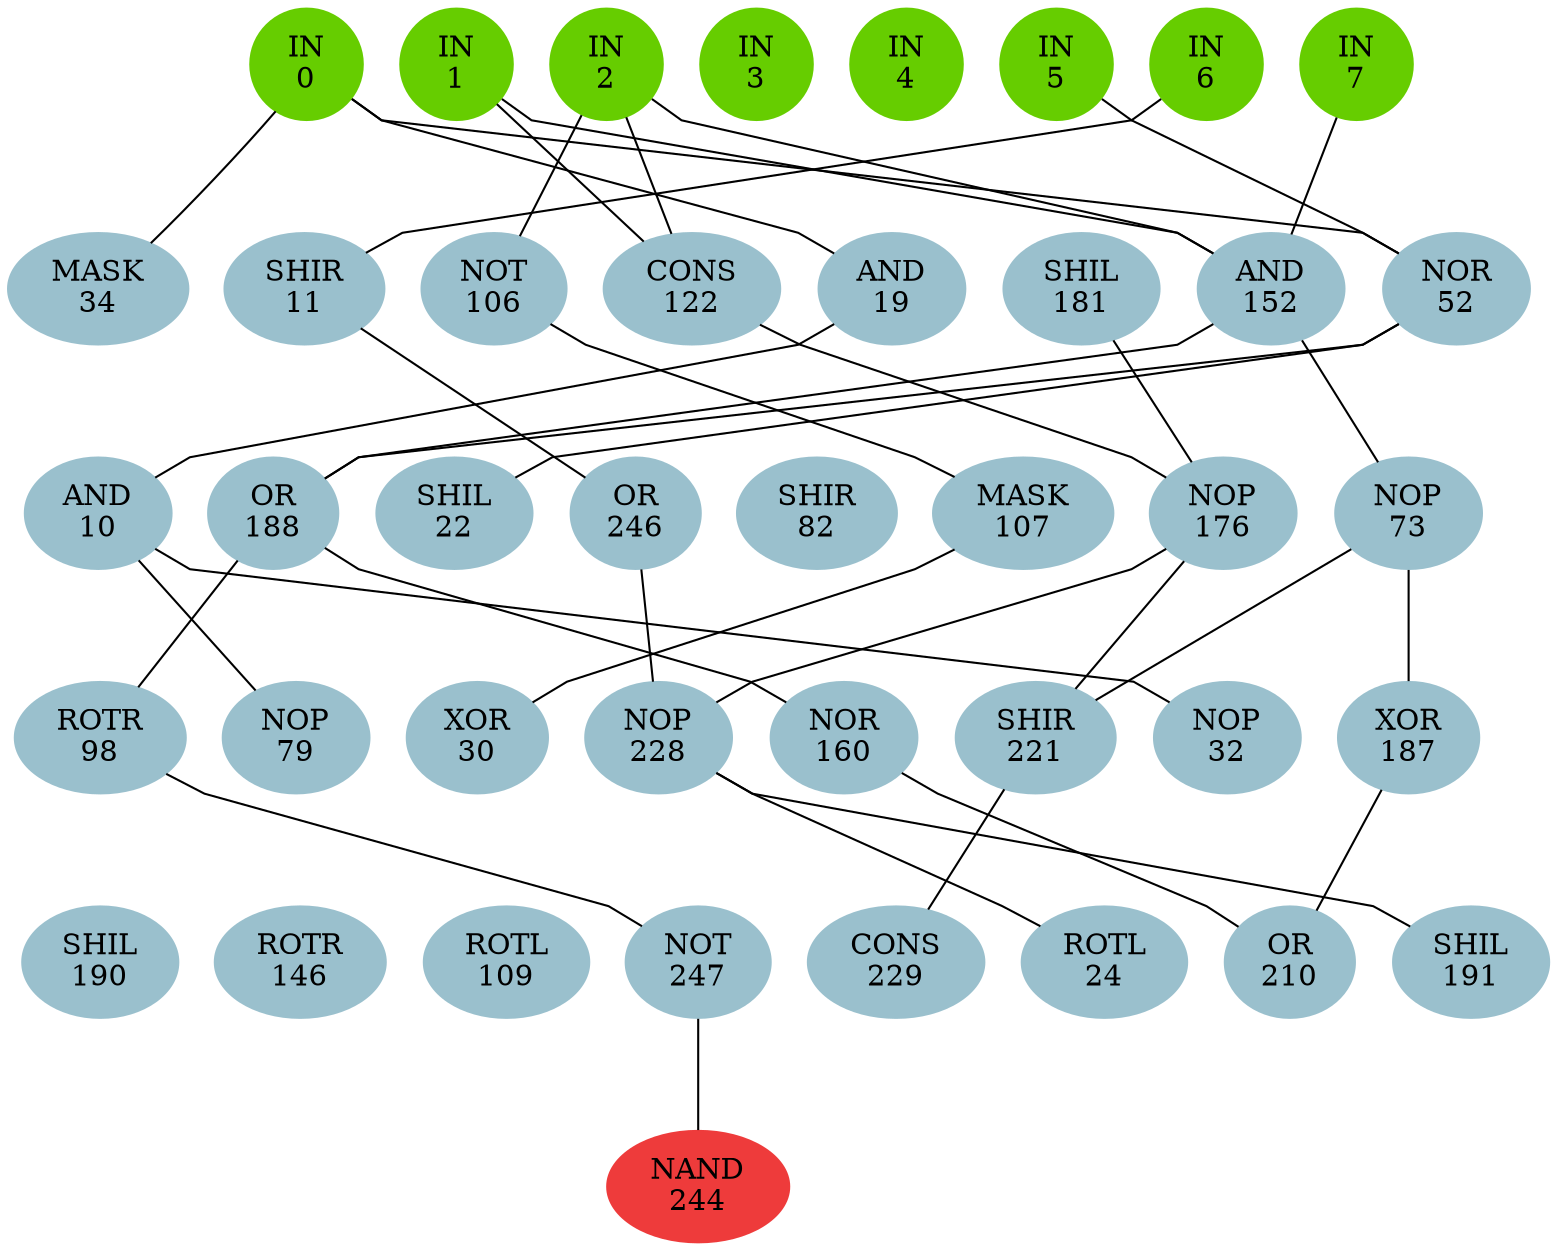 graph EACircuit {
rankdir=BT;
ranksep=0.75;
ordering=out;
splines=polyline;
node [style=filled, color=lightblue2];

{ rank=same;
node [color=chartreuse3];
"-1_0"[label="IN\n0"];
node [color=chartreuse3];
"-1_1"[label="IN\n1"];
node [color=chartreuse3];
"-1_2"[label="IN\n2"];
node [color=chartreuse3];
"-1_3"[label="IN\n3"];
node [color=chartreuse3];
"-1_4"[label="IN\n4"];
node [color=chartreuse3];
"-1_5"[label="IN\n5"];
node [color=chartreuse3];
"-1_6"[label="IN\n6"];
node [color=chartreuse3];
"-1_7"[label="IN\n7"];
}
{ rank=same;
node [color=lightblue3];
"0_0"[label="MASK\n34"];
node [color=lightblue3];
"0_1"[label="SHIR\n11"];
node [color=lightblue3];
"0_2"[label="NOT\n106"];
node [color=lightblue3];
"0_3"[label="CONS\n122"];
node [color=lightblue3];
"0_4"[label="AND\n19"];
node [color=lightblue3];
"0_5"[label="SHIL\n181"];
node [color=lightblue3];
"0_6"[label="AND\n152"];
node [color=lightblue3];
"0_7"[label="NOR\n52"];
}
{ rank=same;
node [color=lightblue3];
"1_0"[label="AND\n10"];
node [color=lightblue3];
"1_1"[label="OR\n188"];
node [color=lightblue3];
"1_2"[label="SHIL\n22"];
node [color=lightblue3];
"1_3"[label="OR\n246"];
node [color=lightblue3];
"1_4"[label="SHIR\n82"];
node [color=lightblue3];
"1_5"[label="MASK\n107"];
node [color=lightblue3];
"1_6"[label="NOP\n176"];
node [color=lightblue3];
"1_7"[label="NOP\n73"];
}
{ rank=same;
node [color=lightblue3];
"2_0"[label="ROTR\n98"];
node [color=lightblue3];
"2_1"[label="NOP\n79"];
node [color=lightblue3];
"2_2"[label="XOR\n30"];
node [color=lightblue3];
"2_3"[label="NOP\n228"];
node [color=lightblue3];
"2_4"[label="NOR\n160"];
node [color=lightblue3];
"2_5"[label="SHIR\n221"];
node [color=lightblue3];
"2_6"[label="NOP\n32"];
node [color=lightblue3];
"2_7"[label="XOR\n187"];
}
{ rank=same;
node [color=lightblue3];
"3_0"[label="SHIL\n190"];
node [color=lightblue3];
"3_1"[label="ROTR\n146"];
node [color=lightblue3];
"3_2"[label="ROTL\n109"];
node [color=lightblue3];
"3_3"[label="NOT\n247"];
node [color=lightblue3];
"3_4"[label="CONS\n229"];
node [color=lightblue3];
"3_5"[label="ROTL\n24"];
node [color=lightblue3];
"3_6"[label="OR\n210"];
node [color=lightblue3];
"3_7"[label="SHIL\n191"];
}
{ rank=same;
node [color=brown2];
"4_0"[label="NAND\n244"];
}
edge[style=invis];
"-1_0" -- "-1_1" -- "-1_2" -- "-1_3" -- "-1_4" -- "-1_5" -- "-1_6" -- "-1_7";
"0_0" -- "0_1" -- "0_2" -- "0_3" -- "0_4" -- "0_5" -- "0_6" -- "0_7";
"1_0" -- "1_1" -- "1_2" -- "1_3" -- "1_4" -- "1_5" -- "1_6" -- "1_7";
"2_0" -- "2_1" -- "2_2" -- "2_3" -- "2_4" -- "2_5" -- "2_6" -- "2_7";
"3_0" -- "3_1" -- "3_2" -- "3_3" -- "3_4" -- "3_5" -- "3_6" -- "3_7";
"4_0" -- "4_0";
edge[style=solid];
edge[style=invis];
"0_0" -- "-1_0";
"0_0" -- "-1_3";
"0_0" -- "-1_7";
edge[style=solid];
"0_0" -- "-1_0";
"0_1" -- "-1_6";
"0_2" -- "-1_2";
"0_3" -- "-1_1";
"0_3" -- "-1_2";
"0_4" -- "-1_0";
"0_6" -- "-1_1";
"0_6" -- "-1_2";
"0_6" -- "-1_7";
"0_7" -- "-1_0";
"0_7" -- "-1_5";
edge[style=invis];
"1_0" -- "0_0";
"1_0" -- "0_3";
edge[style=solid];
"1_0" -- "0_4";
"1_1" -- "0_6";
"1_1" -- "0_7";
"1_2" -- "0_7";
"1_3" -- "0_1";
"1_5" -- "0_2";
"1_6" -- "0_3";
"1_6" -- "0_5";
"1_7" -- "0_6";
edge[style=invis];
"2_0" -- "1_0";
edge[style=solid];
"2_0" -- "1_1";
"2_1" -- "1_0";
"2_2" -- "1_5";
"2_3" -- "1_3";
"2_3" -- "1_6";
"2_4" -- "1_1";
"2_5" -- "1_6";
"2_5" -- "1_7";
"2_6" -- "1_0";
"2_7" -- "1_7";
edge[style=invis];
"3_0" -- "2_0";
"3_0" -- "2_1";
"3_0" -- "2_2";
edge[style=solid];
"3_3" -- "2_0";
"3_4" -- "2_5";
"3_5" -- "2_3";
"3_6" -- "2_4";
"3_6" -- "2_7";
"3_7" -- "2_3";
"4_0" -- "3_3";
}
